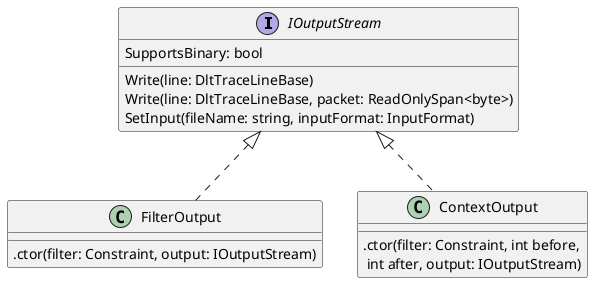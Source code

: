 @startuml Domain.OutputStreamFilter

interface IOutputStream {
    SupportsBinary: bool
    Write(line: DltTraceLineBase)
    Write(line: DltTraceLineBase, packet: ReadOnlySpan<byte>)
    SetInput(fileName: string, inputFormat: InputFormat)
}

class FilterOutput {
    .ctor(filter: Constraint, output: IOutputStream)
}
IOutputStream <|.d. FilterOutput

class ContextOutput {
    .ctor(filter: Constraint, int before,\n int after, output: IOutputStream)
}
IOutputStream <|.d. ContextOutput

@enduml